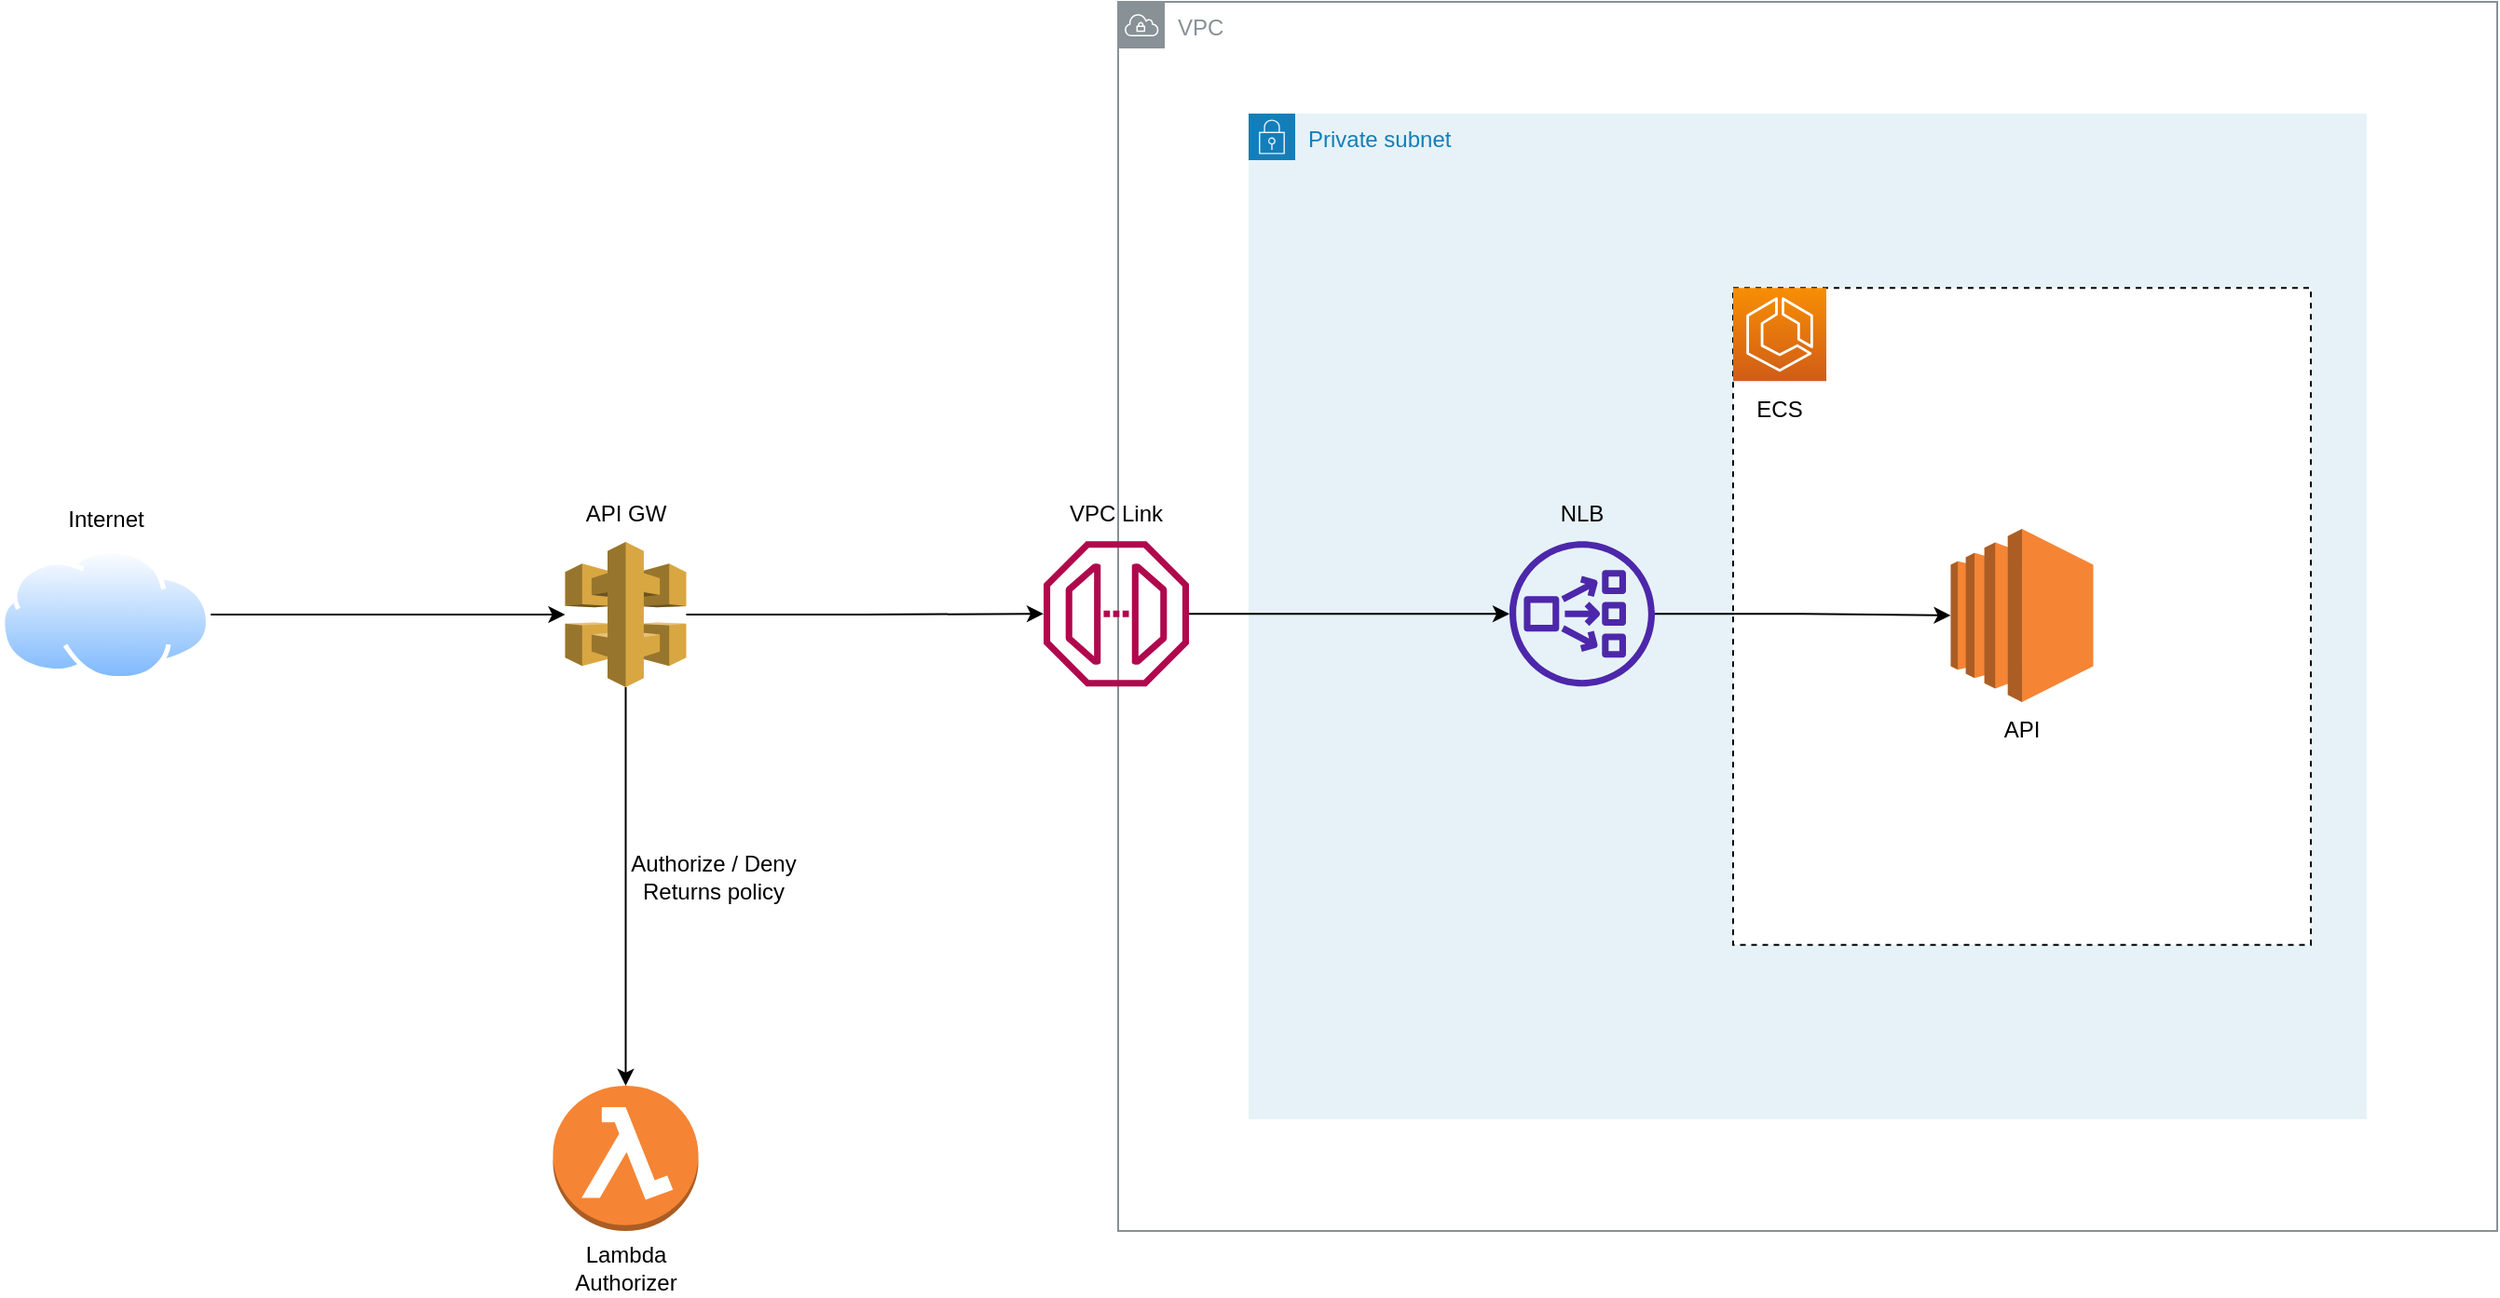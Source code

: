 <mxfile version="18.0.2" type="google"><diagram id="wWVRd_VEqF3aojrxwpg-" name="Page-1"><mxGraphModel grid="1" page="1" gridSize="10" guides="1" tooltips="1" connect="1" arrows="1" fold="1" pageScale="1" pageWidth="827" pageHeight="1169" math="0" shadow="0"><root><mxCell id="0"/><mxCell id="1" parent="0"/><mxCell id="GHIKkUJDrfVrHlFoYrn--5" value="VPC" style="sketch=0;outlineConnect=0;gradientColor=none;html=1;whiteSpace=wrap;fontSize=12;fontStyle=0;shape=mxgraph.aws4.group;grIcon=mxgraph.aws4.group_vpc;strokeColor=#879196;fillColor=default;verticalAlign=top;align=left;spacingLeft=30;fontColor=#879196;dashed=0;" vertex="1" parent="1"><mxGeometry x="570" y="255" width="740" height="660" as="geometry"/></mxCell><mxCell id="GHIKkUJDrfVrHlFoYrn--4" value="Private subnet" style="points=[[0,0],[0.25,0],[0.5,0],[0.75,0],[1,0],[1,0.25],[1,0.5],[1,0.75],[1,1],[0.75,1],[0.5,1],[0.25,1],[0,1],[0,0.75],[0,0.5],[0,0.25]];outlineConnect=0;gradientColor=none;html=1;whiteSpace=wrap;fontSize=12;fontStyle=0;container=1;pointerEvents=0;collapsible=0;recursiveResize=0;shape=mxgraph.aws4.group;grIcon=mxgraph.aws4.group_security_group;grStroke=0;strokeColor=#147EBA;fillColor=#E6F2F8;verticalAlign=top;align=left;spacingLeft=30;fontColor=#147EBA;dashed=0;" vertex="1" parent="1"><mxGeometry x="640" y="315" width="600" height="540" as="geometry"/></mxCell><mxCell id="GHIKkUJDrfVrHlFoYrn--17" value="NLB" style="text;html=1;strokeColor=none;fillColor=none;align=center;verticalAlign=middle;whiteSpace=wrap;rounded=0;" vertex="1" parent="GHIKkUJDrfVrHlFoYrn--4"><mxGeometry x="149" y="199.62" width="60" height="30" as="geometry"/></mxCell><mxCell id="tlVlLk7yv_B2vb2aH1Yg-2" value="" style="rounded=0;whiteSpace=wrap;html=1;dashed=1;" vertex="1" parent="1"><mxGeometry x="900" y="408.62" width="310" height="352.75" as="geometry"/></mxCell><mxCell id="GHIKkUJDrfVrHlFoYrn--6" value="" style="outlineConnect=0;dashed=0;verticalLabelPosition=bottom;verticalAlign=top;align=center;html=1;shape=mxgraph.aws3.ec2;fillColor=#F58534;gradientColor=none;" vertex="1" parent="1"><mxGeometry x="1016.75" y="538" width="76.5" height="93" as="geometry"/></mxCell><mxCell id="GHIKkUJDrfVrHlFoYrn--11" value="ECS" style="text;html=1;strokeColor=none;fillColor=none;align=center;verticalAlign=middle;whiteSpace=wrap;rounded=0;" vertex="1" parent="1"><mxGeometry x="900" y="458.62" width="50" height="31.38" as="geometry"/></mxCell><mxCell id="GHIKkUJDrfVrHlFoYrn--20" style="edgeStyle=orthogonalEdgeStyle;rounded=0;orthogonalLoop=1;jettySize=auto;html=1;entryX=0;entryY=0.5;entryDx=0;entryDy=0;entryPerimeter=0;" edge="1" parent="1" source="GHIKkUJDrfVrHlFoYrn--18" target="GHIKkUJDrfVrHlFoYrn--6"><mxGeometry relative="1" as="geometry"><mxPoint x="1000" y="605" as="targetPoint"/></mxGeometry></mxCell><mxCell id="GHIKkUJDrfVrHlFoYrn--18" value="" style="sketch=0;outlineConnect=0;fontColor=#232F3E;gradientColor=none;fillColor=#4D27AA;strokeColor=none;dashed=0;verticalLabelPosition=bottom;verticalAlign=top;align=center;html=1;fontSize=12;fontStyle=0;aspect=fixed;pointerEvents=1;shape=mxgraph.aws4.network_load_balancer;" vertex="1" parent="1"><mxGeometry x="780" y="544.62" width="78" height="78" as="geometry"/></mxCell><mxCell id="GHIKkUJDrfVrHlFoYrn--19" style="edgeStyle=orthogonalEdgeStyle;rounded=0;orthogonalLoop=1;jettySize=auto;html=1;" edge="1" parent="1" source="GHIKkUJDrfVrHlFoYrn--2" target="GHIKkUJDrfVrHlFoYrn--18"><mxGeometry relative="1" as="geometry"/></mxCell><mxCell id="GHIKkUJDrfVrHlFoYrn--2" value="" style="sketch=0;outlineConnect=0;fontColor=#232F3E;gradientColor=none;fillColor=#B0084D;strokeColor=none;dashed=0;verticalLabelPosition=bottom;verticalAlign=top;align=center;html=1;fontSize=12;fontStyle=0;aspect=fixed;pointerEvents=1;shape=mxgraph.aws4.endpoint;" vertex="1" parent="1"><mxGeometry x="530" y="544.62" width="78" height="78" as="geometry"/></mxCell><mxCell id="GHIKkUJDrfVrHlFoYrn--16" style="edgeStyle=orthogonalEdgeStyle;rounded=0;orthogonalLoop=1;jettySize=auto;html=1;" edge="1" parent="1" source="GHIKkUJDrfVrHlFoYrn--3" target="GHIKkUJDrfVrHlFoYrn--2"><mxGeometry relative="1" as="geometry"><mxPoint x="361" y="579.149" as="targetPoint"/></mxGeometry></mxCell><mxCell id="g7ncRHIOQEbTD75SdRZL-5" style="edgeStyle=orthogonalEdgeStyle;rounded=0;orthogonalLoop=1;jettySize=auto;html=1;entryX=0.5;entryY=0;entryDx=0;entryDy=0;entryPerimeter=0;" edge="1" parent="1" source="GHIKkUJDrfVrHlFoYrn--3" target="g7ncRHIOQEbTD75SdRZL-1"><mxGeometry relative="1" as="geometry"/></mxCell><mxCell id="GHIKkUJDrfVrHlFoYrn--3" value="" style="outlineConnect=0;dashed=0;verticalLabelPosition=bottom;verticalAlign=top;align=center;html=1;shape=mxgraph.aws3.api_gateway;fillColor=#D9A741;gradientColor=none;" vertex="1" parent="1"><mxGeometry x="273.25" y="545" width="65" height="78" as="geometry"/></mxCell><mxCell id="GHIKkUJDrfVrHlFoYrn--15" value="API GW" style="text;html=1;strokeColor=none;fillColor=none;align=center;verticalAlign=middle;whiteSpace=wrap;rounded=0;" vertex="1" parent="1"><mxGeometry x="275.75" y="514.62" width="60" height="30" as="geometry"/></mxCell><mxCell id="GHIKkUJDrfVrHlFoYrn--23" style="edgeStyle=orthogonalEdgeStyle;rounded=0;orthogonalLoop=1;jettySize=auto;html=1;" edge="1" parent="1" source="GHIKkUJDrfVrHlFoYrn--22" target="GHIKkUJDrfVrHlFoYrn--3"><mxGeometry relative="1" as="geometry"/></mxCell><mxCell id="GHIKkUJDrfVrHlFoYrn--22" value="" style="aspect=fixed;perimeter=ellipsePerimeter;html=1;align=center;shadow=0;dashed=0;spacingTop=3;image;image=img/lib/active_directory/internet_cloud.svg;strokeWidth=1;fillColor=default;" vertex="1" parent="1"><mxGeometry x="-30" y="548.37" width="113.1" height="71.25" as="geometry"/></mxCell><mxCell id="GHIKkUJDrfVrHlFoYrn--24" value="Internet" style="text;html=1;strokeColor=none;fillColor=none;align=center;verticalAlign=middle;whiteSpace=wrap;rounded=0;" vertex="1" parent="1"><mxGeometry x="-3.45" y="518.37" width="60" height="30" as="geometry"/></mxCell><mxCell id="tlVlLk7yv_B2vb2aH1Yg-1" value="" style="sketch=0;points=[[0,0,0],[0.25,0,0],[0.5,0,0],[0.75,0,0],[1,0,0],[0,1,0],[0.25,1,0],[0.5,1,0],[0.75,1,0],[1,1,0],[0,0.25,0],[0,0.5,0],[0,0.75,0],[1,0.25,0],[1,0.5,0],[1,0.75,0]];outlineConnect=0;fontColor=#232F3E;gradientColor=#F78E04;gradientDirection=north;fillColor=#D05C17;strokeColor=#ffffff;dashed=0;verticalLabelPosition=bottom;verticalAlign=top;align=center;html=1;fontSize=12;fontStyle=0;aspect=fixed;shape=mxgraph.aws4.resourceIcon;resIcon=mxgraph.aws4.ecs;" vertex="1" parent="1"><mxGeometry x="900" y="408.62" width="50" height="50" as="geometry"/></mxCell><mxCell id="GHIKkUJDrfVrHlFoYrn--21" value="VPC Link" style="text;html=1;strokeColor=none;fillColor=none;align=center;verticalAlign=middle;whiteSpace=wrap;rounded=0;" vertex="1" parent="1"><mxGeometry x="539" y="514.62" width="60" height="30" as="geometry"/></mxCell><mxCell id="tlVlLk7yv_B2vb2aH1Yg-3" value="API" style="text;html=1;strokeColor=none;fillColor=none;align=center;verticalAlign=middle;whiteSpace=wrap;rounded=0;" vertex="1" parent="1"><mxGeometry x="1025" y="631" width="60" height="30" as="geometry"/></mxCell><mxCell id="g7ncRHIOQEbTD75SdRZL-1" value="" style="outlineConnect=0;dashed=0;verticalLabelPosition=bottom;verticalAlign=top;align=center;html=1;shape=mxgraph.aws3.lambda_function;fillColor=#F58534;gradientColor=none;" vertex="1" parent="1"><mxGeometry x="266.75" y="837" width="78" height="78" as="geometry"/></mxCell><mxCell id="g7ncRHIOQEbTD75SdRZL-2" value="Lambda Authorizer" style="text;html=1;strokeColor=none;fillColor=none;align=center;verticalAlign=middle;whiteSpace=wrap;rounded=0;" vertex="1" parent="1"><mxGeometry x="274" y="920" width="64.25" height="30" as="geometry"/></mxCell><mxCell id="g7ncRHIOQEbTD75SdRZL-6" value="Authorize / Deny Returns policy" style="text;html=1;strokeColor=none;fillColor=none;align=center;verticalAlign=middle;whiteSpace=wrap;rounded=0;" vertex="1" parent="1"><mxGeometry x="306" y="710" width="94" height="30" as="geometry"/></mxCell></root></mxGraphModel></diagram></mxfile>